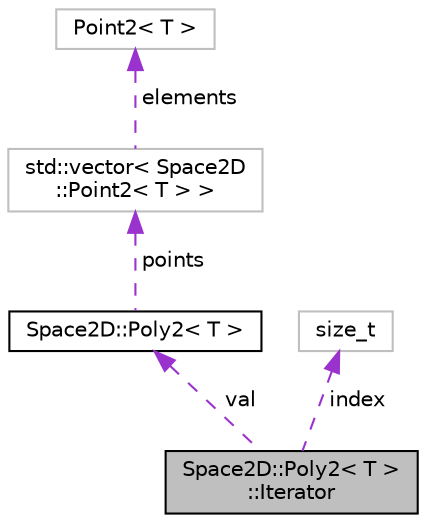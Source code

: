 digraph "Space2D::Poly2&lt; T &gt;::Iterator"
{
 // INTERACTIVE_SVG=YES
 // LATEX_PDF_SIZE
  edge [fontname="Helvetica",fontsize="10",labelfontname="Helvetica",labelfontsize="10"];
  node [fontname="Helvetica",fontsize="10",shape=record];
  Node1 [label="Space2D::Poly2\< T \>\l::Iterator",height=0.2,width=0.4,color="black", fillcolor="grey75", style="filled", fontcolor="black",tooltip=" "];
  Node2 -> Node1 [dir="back",color="darkorchid3",fontsize="10",style="dashed",label=" val" ,fontname="Helvetica"];
  Node2 [label="Space2D::Poly2\< T \>",height=0.2,width=0.4,color="black", fillcolor="white", style="filled",URL="$class_space2_d_1_1_poly2.html",tooltip=" "];
  Node3 -> Node2 [dir="back",color="darkorchid3",fontsize="10",style="dashed",label=" points" ,fontname="Helvetica"];
  Node3 [label="std::vector\< Space2D\l::Point2\< T \> \>",height=0.2,width=0.4,color="grey75", fillcolor="white", style="filled",tooltip=" "];
  Node4 -> Node3 [dir="back",color="darkorchid3",fontsize="10",style="dashed",label=" elements" ,fontname="Helvetica"];
  Node4 [label="Point2\< T \>",height=0.2,width=0.4,color="grey75", fillcolor="white", style="filled",tooltip=" "];
  Node5 -> Node1 [dir="back",color="darkorchid3",fontsize="10",style="dashed",label=" index" ,fontname="Helvetica"];
  Node5 [label="size_t",height=0.2,width=0.4,color="grey75", fillcolor="white", style="filled",tooltip=" "];
}
